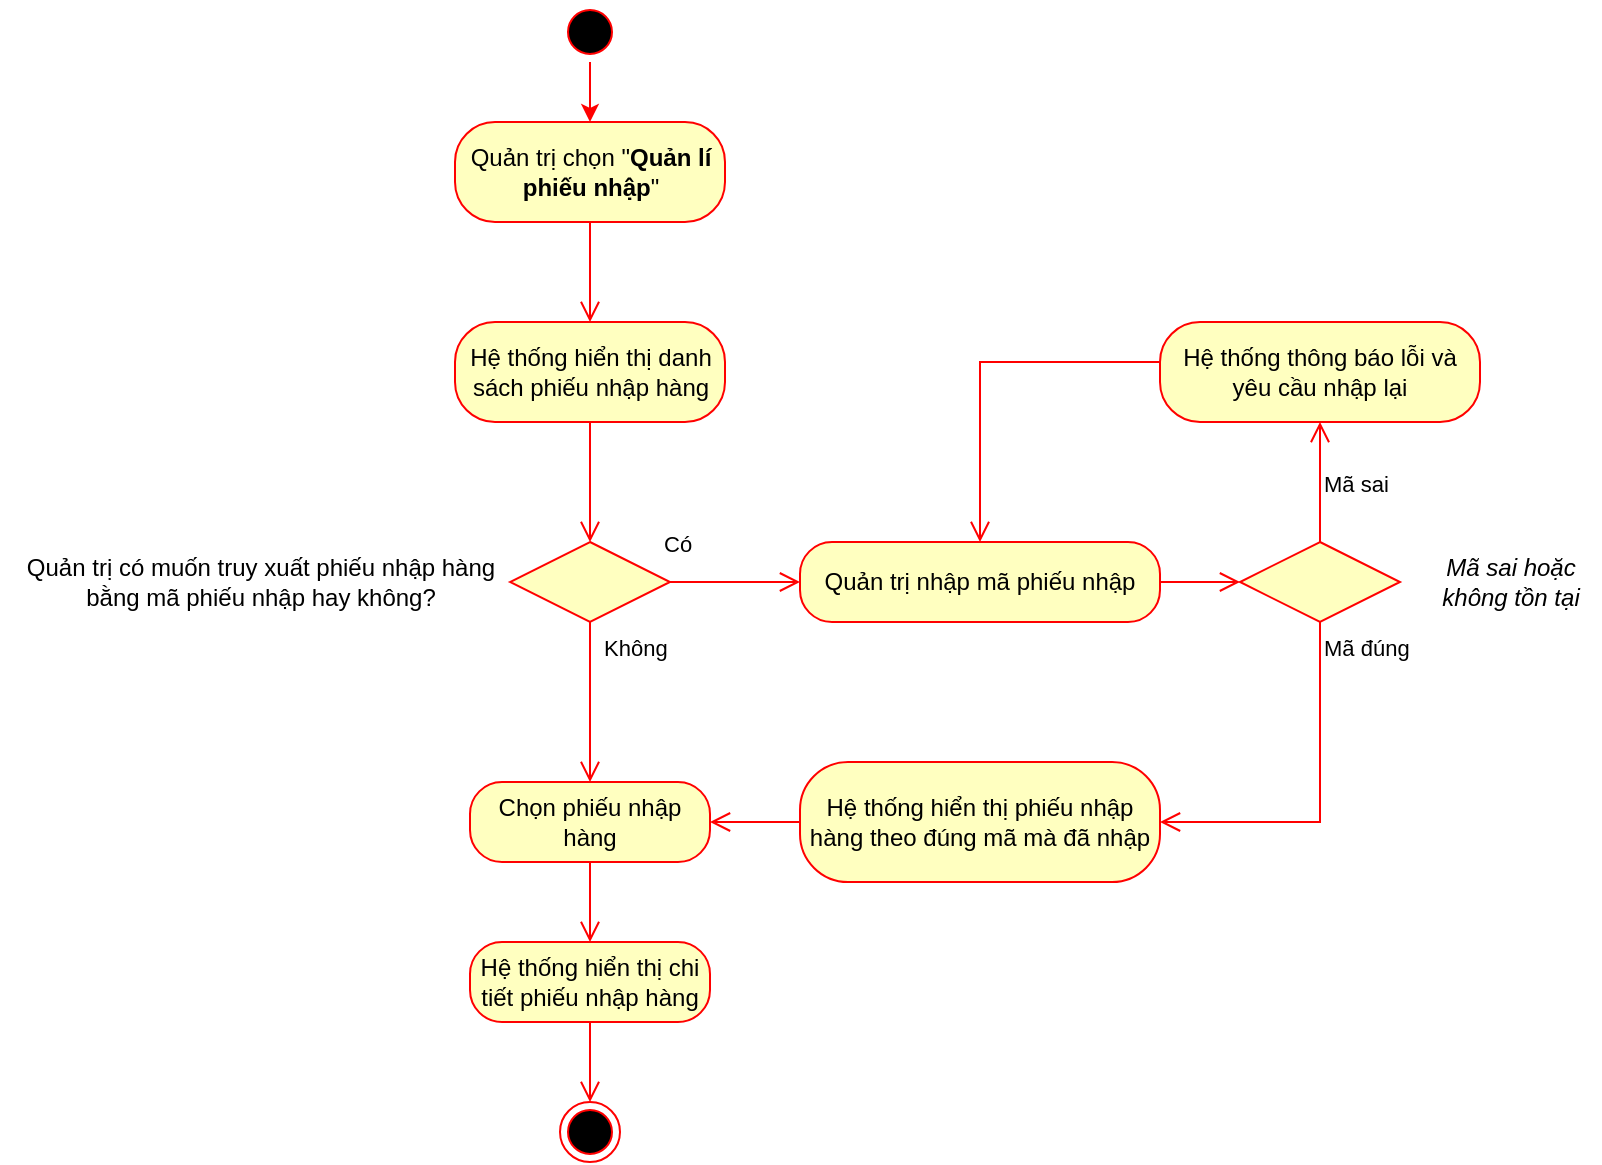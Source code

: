 <mxfile version="20.3.0" type="device"><diagram id="HFyBtDEWy9_jmM7SHwAS" name="Page-1"><mxGraphModel dx="1038" dy="649" grid="1" gridSize="10" guides="1" tooltips="1" connect="1" arrows="1" fold="1" page="1" pageScale="1" pageWidth="850" pageHeight="1100" math="0" shadow="0"><root><mxCell id="0"/><mxCell id="1" parent="0"/><mxCell id="Zf2JH0D2Gw7n5SGWc6iD-26" value="" style="ellipse;html=1;shape=endState;fillColor=#000000;strokeColor=#ff0000;fontFamily=Times New Roman;fontSize=12;" vertex="1" parent="1"><mxGeometry x="320" y="580" width="30" height="30" as="geometry"/></mxCell><mxCell id="Zf2JH0D2Gw7n5SGWc6iD-27" value="" style="endArrow=classic;html=1;rounded=0;fontFamily=Times New Roman;fontSize=12;strokeColor=#FF0000;" edge="1" parent="1" source="Zf2JH0D2Gw7n5SGWc6iD-28" target="Zf2JH0D2Gw7n5SGWc6iD-29"><mxGeometry width="50" height="50" relative="1" as="geometry"><mxPoint x="340" y="60" as="sourcePoint"/><mxPoint x="335" y="100" as="targetPoint"/></mxGeometry></mxCell><mxCell id="Zf2JH0D2Gw7n5SGWc6iD-28" value="" style="ellipse;html=1;shape=startState;fillColor=#000000;strokeColor=#ff0000;" vertex="1" parent="1"><mxGeometry x="320" y="30" width="30" height="30" as="geometry"/></mxCell><mxCell id="Zf2JH0D2Gw7n5SGWc6iD-29" value="Quản trị chọn &quot;&lt;b&gt;Quản lí phiếu nhập&lt;/b&gt;&quot;" style="rounded=1;whiteSpace=wrap;html=1;arcSize=40;fontColor=#000000;fillColor=#ffffc0;strokeColor=#ff0000;" vertex="1" parent="1"><mxGeometry x="267.5" y="90" width="135" height="50" as="geometry"/></mxCell><mxCell id="Zf2JH0D2Gw7n5SGWc6iD-30" value="" style="edgeStyle=orthogonalEdgeStyle;html=1;verticalAlign=bottom;endArrow=open;endSize=8;strokeColor=#ff0000;rounded=0;" edge="1" parent="1" source="Zf2JH0D2Gw7n5SGWc6iD-29" target="Zf2JH0D2Gw7n5SGWc6iD-31"><mxGeometry relative="1" as="geometry"><mxPoint x="340" y="220" as="targetPoint"/></mxGeometry></mxCell><mxCell id="Zf2JH0D2Gw7n5SGWc6iD-31" value="Hệ thống hiển thị danh sách phiếu nhập hàng" style="rounded=1;whiteSpace=wrap;html=1;arcSize=40;fontColor=#000000;fillColor=#ffffc0;strokeColor=#ff0000;" vertex="1" parent="1"><mxGeometry x="267.5" y="190" width="135" height="50" as="geometry"/></mxCell><mxCell id="Zf2JH0D2Gw7n5SGWc6iD-32" value="" style="edgeStyle=orthogonalEdgeStyle;html=1;verticalAlign=bottom;endArrow=open;endSize=8;strokeColor=#ff0000;rounded=0;" edge="1" parent="1" source="Zf2JH0D2Gw7n5SGWc6iD-31" target="Zf2JH0D2Gw7n5SGWc6iD-45"><mxGeometry relative="1" as="geometry"><mxPoint x="335" y="270" as="targetPoint"/></mxGeometry></mxCell><mxCell id="Zf2JH0D2Gw7n5SGWc6iD-33" value="" style="rhombus;whiteSpace=wrap;html=1;fillColor=#ffffc0;strokeColor=#ff0000;" vertex="1" parent="1"><mxGeometry x="660" y="300" width="80" height="40" as="geometry"/></mxCell><mxCell id="Zf2JH0D2Gw7n5SGWc6iD-34" value="Mã sai" style="edgeStyle=orthogonalEdgeStyle;html=1;align=left;verticalAlign=bottom;endArrow=open;endSize=8;strokeColor=#ff0000;rounded=0;" edge="1" parent="1" source="Zf2JH0D2Gw7n5SGWc6iD-33" target="Zf2JH0D2Gw7n5SGWc6iD-36"><mxGeometry x="-0.333" relative="1" as="geometry"><mxPoint x="800" y="320" as="targetPoint"/><mxPoint as="offset"/></mxGeometry></mxCell><mxCell id="Zf2JH0D2Gw7n5SGWc6iD-35" value="Mã đúng" style="edgeStyle=orthogonalEdgeStyle;html=1;align=left;verticalAlign=top;endArrow=open;endSize=8;strokeColor=#ff0000;rounded=0;" edge="1" parent="1" source="Zf2JH0D2Gw7n5SGWc6iD-33" target="Zf2JH0D2Gw7n5SGWc6iD-39"><mxGeometry x="-1" relative="1" as="geometry"><mxPoint x="425.3" y="496.4" as="targetPoint"/><Array as="points"><mxPoint x="700" y="360"/><mxPoint x="700" y="360"/></Array></mxGeometry></mxCell><mxCell id="Zf2JH0D2Gw7n5SGWc6iD-36" value="Hệ thống thông báo lỗi và yêu cầu nhập lại" style="rounded=1;whiteSpace=wrap;html=1;arcSize=40;fontColor=#000000;fillColor=#ffffc0;strokeColor=#ff0000;" vertex="1" parent="1"><mxGeometry x="620" y="190" width="160" height="50" as="geometry"/></mxCell><mxCell id="Zf2JH0D2Gw7n5SGWc6iD-37" value="" style="edgeStyle=orthogonalEdgeStyle;html=1;verticalAlign=bottom;endArrow=open;endSize=8;strokeColor=#ff0000;rounded=0;" edge="1" parent="1" source="Zf2JH0D2Gw7n5SGWc6iD-36" target="Zf2JH0D2Gw7n5SGWc6iD-49"><mxGeometry relative="1" as="geometry"><mxPoint x="777.5" y="220" as="targetPoint"/><Array as="points"><mxPoint x="530" y="210"/></Array></mxGeometry></mxCell><mxCell id="Zf2JH0D2Gw7n5SGWc6iD-38" value="Mã sai hoặc&lt;br&gt;không tồn tại" style="text;html=1;align=center;verticalAlign=middle;resizable=0;points=[];autosize=1;strokeColor=none;fillColor=none;fontStyle=2" vertex="1" parent="1"><mxGeometry x="750" y="300" width="90" height="40" as="geometry"/></mxCell><mxCell id="Zf2JH0D2Gw7n5SGWc6iD-39" value="Hệ thống hiển thị phiếu nhập hàng theo đúng mã mà đã nhập" style="rounded=1;whiteSpace=wrap;html=1;arcSize=40;fontColor=#000000;fillColor=#ffffc0;strokeColor=#ff0000;" vertex="1" parent="1"><mxGeometry x="440" y="410" width="180" height="60" as="geometry"/></mxCell><mxCell id="Zf2JH0D2Gw7n5SGWc6iD-40" value="" style="edgeStyle=orthogonalEdgeStyle;html=1;verticalAlign=bottom;endArrow=open;endSize=8;strokeColor=#ff0000;rounded=0;" edge="1" parent="1" source="Zf2JH0D2Gw7n5SGWc6iD-39" target="Zf2JH0D2Gw7n5SGWc6iD-41"><mxGeometry relative="1" as="geometry"><mxPoint x="240" y="710" as="targetPoint"/></mxGeometry></mxCell><mxCell id="Zf2JH0D2Gw7n5SGWc6iD-41" value="Chọn phiếu nhập hàng" style="rounded=1;whiteSpace=wrap;html=1;arcSize=40;fontColor=#000000;fillColor=#ffffc0;strokeColor=#ff0000;" vertex="1" parent="1"><mxGeometry x="275" y="420" width="120" height="40" as="geometry"/></mxCell><mxCell id="Zf2JH0D2Gw7n5SGWc6iD-42" value="" style="edgeStyle=orthogonalEdgeStyle;html=1;verticalAlign=bottom;endArrow=open;endSize=8;strokeColor=#ff0000;rounded=0;" edge="1" parent="1" source="Zf2JH0D2Gw7n5SGWc6iD-41" target="Zf2JH0D2Gw7n5SGWc6iD-43"><mxGeometry relative="1" as="geometry"><mxPoint x="420" y="680" as="targetPoint"/></mxGeometry></mxCell><mxCell id="Zf2JH0D2Gw7n5SGWc6iD-43" value="Hệ thống hiển thị chi tiết phiếu nhập hàng" style="rounded=1;whiteSpace=wrap;html=1;arcSize=40;fontColor=#000000;fillColor=#ffffc0;strokeColor=#ff0000;" vertex="1" parent="1"><mxGeometry x="275" y="500" width="120" height="40" as="geometry"/></mxCell><mxCell id="Zf2JH0D2Gw7n5SGWc6iD-44" value="" style="edgeStyle=orthogonalEdgeStyle;html=1;verticalAlign=bottom;endArrow=open;endSize=8;strokeColor=#ff0000;rounded=0;" edge="1" parent="1" source="Zf2JH0D2Gw7n5SGWc6iD-43" target="Zf2JH0D2Gw7n5SGWc6iD-26"><mxGeometry relative="1" as="geometry"><mxPoint x="340" y="770" as="targetPoint"/></mxGeometry></mxCell><mxCell id="Zf2JH0D2Gw7n5SGWc6iD-45" value="" style="rhombus;whiteSpace=wrap;html=1;fillColor=#ffffc0;strokeColor=#ff0000;" vertex="1" parent="1"><mxGeometry x="295" y="300" width="80" height="40" as="geometry"/></mxCell><mxCell id="Zf2JH0D2Gw7n5SGWc6iD-46" value="Có&amp;nbsp;" style="edgeStyle=orthogonalEdgeStyle;html=1;align=left;verticalAlign=bottom;endArrow=open;endSize=8;strokeColor=#ff0000;rounded=0;" edge="1" parent="1" source="Zf2JH0D2Gw7n5SGWc6iD-45" target="Zf2JH0D2Gw7n5SGWc6iD-49"><mxGeometry x="-1" y="11" relative="1" as="geometry"><mxPoint x="450" y="380" as="targetPoint"/><mxPoint x="-5" y="1" as="offset"/></mxGeometry></mxCell><mxCell id="Zf2JH0D2Gw7n5SGWc6iD-47" value="Không" style="edgeStyle=orthogonalEdgeStyle;html=1;align=left;verticalAlign=top;endArrow=open;endSize=8;strokeColor=#ff0000;rounded=0;" edge="1" parent="1" source="Zf2JH0D2Gw7n5SGWc6iD-45" target="Zf2JH0D2Gw7n5SGWc6iD-41"><mxGeometry x="-1" y="5" relative="1" as="geometry"><mxPoint x="310" y="460" as="targetPoint"/><mxPoint as="offset"/></mxGeometry></mxCell><mxCell id="Zf2JH0D2Gw7n5SGWc6iD-48" value="Quản trị có muốn truy xuất phiếu nhập hàng&lt;br&gt;bằng mã phiếu nhập hay không?" style="text;html=1;align=center;verticalAlign=middle;resizable=0;points=[];autosize=1;strokeColor=none;fillColor=none;" vertex="1" parent="1"><mxGeometry x="40" y="300" width="260" height="40" as="geometry"/></mxCell><mxCell id="Zf2JH0D2Gw7n5SGWc6iD-49" value="Quản trị nhập mã phiếu nhập" style="rounded=1;whiteSpace=wrap;html=1;arcSize=40;fontColor=#000000;fillColor=#ffffc0;strokeColor=#ff0000;" vertex="1" parent="1"><mxGeometry x="440" y="300" width="180" height="40" as="geometry"/></mxCell><mxCell id="Zf2JH0D2Gw7n5SGWc6iD-50" value="" style="edgeStyle=orthogonalEdgeStyle;html=1;verticalAlign=bottom;endArrow=open;endSize=8;strokeColor=#ff0000;rounded=0;" edge="1" parent="1" source="Zf2JH0D2Gw7n5SGWc6iD-49" target="Zf2JH0D2Gw7n5SGWc6iD-33"><mxGeometry relative="1" as="geometry"><mxPoint x="787.5" y="230" as="targetPoint"/><Array as="points"><mxPoint x="660" y="320"/><mxPoint x="660" y="320"/></Array><mxPoint x="610" y="350" as="sourcePoint"/></mxGeometry></mxCell></root></mxGraphModel></diagram></mxfile>